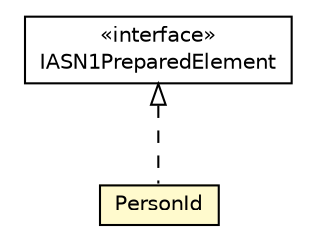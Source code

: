 #!/usr/local/bin/dot
#
# Class diagram 
# Generated by UMLGraph version R5_6-24-gf6e263 (http://www.umlgraph.org/)
#

digraph G {
	edge [fontname="Helvetica",fontsize=10,labelfontname="Helvetica",labelfontsize=10];
	node [fontname="Helvetica",fontsize=10,shape=plaintext];
	nodesep=0.25;
	ranksep=0.5;
	// org.universAAL.lddi.lib.ieeex73std.org.bn.coders.IASN1PreparedElement
	c265454 [label=<<table title="org.universAAL.lddi.lib.ieeex73std.org.bn.coders.IASN1PreparedElement" border="0" cellborder="1" cellspacing="0" cellpadding="2" port="p" href="../../org/bn/coders/IASN1PreparedElement.html">
		<tr><td><table border="0" cellspacing="0" cellpadding="1">
<tr><td align="center" balign="center"> &#171;interface&#187; </td></tr>
<tr><td align="center" balign="center"> IASN1PreparedElement </td></tr>
		</table></td></tr>
		</table>>, URL="../../org/bn/coders/IASN1PreparedElement.html", fontname="Helvetica", fontcolor="black", fontsize=10.0];
	// org.universAAL.lddi.lib.ieeex73std.x73.p20601.PersonId
	c265659 [label=<<table title="org.universAAL.lddi.lib.ieeex73std.x73.p20601.PersonId" border="0" cellborder="1" cellspacing="0" cellpadding="2" port="p" bgcolor="lemonChiffon" href="./PersonId.html">
		<tr><td><table border="0" cellspacing="0" cellpadding="1">
<tr><td align="center" balign="center"> PersonId </td></tr>
		</table></td></tr>
		</table>>, URL="./PersonId.html", fontname="Helvetica", fontcolor="black", fontsize=10.0];
	//org.universAAL.lddi.lib.ieeex73std.x73.p20601.PersonId implements org.universAAL.lddi.lib.ieeex73std.org.bn.coders.IASN1PreparedElement
	c265454:p -> c265659:p [dir=back,arrowtail=empty,style=dashed];
}


